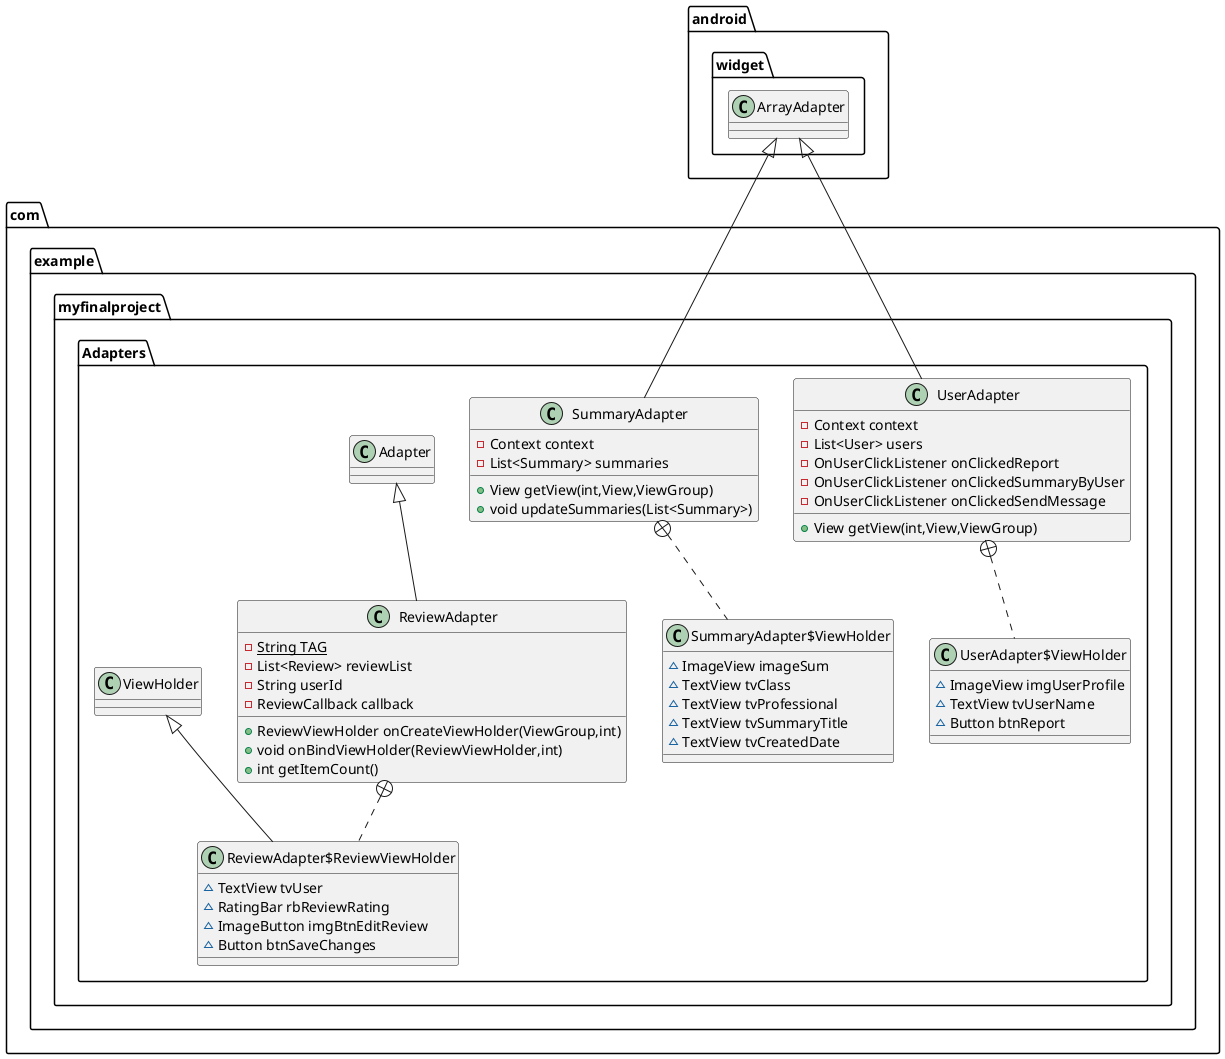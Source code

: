 @startuml
class com.example.myfinalproject.Adapters.UserAdapter {
- Context context
- List<User> users
- OnUserClickListener onClickedReport
- OnUserClickListener onClickedSummaryByUser
- OnUserClickListener onClickedSendMessage
+ View getView(int,View,ViewGroup)
}


class com.example.myfinalproject.Adapters.UserAdapter$ViewHolder {
~ ImageView imgUserProfile
~ TextView tvUserName
~ Button btnReport
}

class com.example.myfinalproject.Adapters.ReviewAdapter {
- {static} String TAG
- List<Review> reviewList
- String userId
- ReviewCallback callback
+ ReviewViewHolder onCreateViewHolder(ViewGroup,int)
+ void onBindViewHolder(ReviewViewHolder,int)
+ int getItemCount()
}


class com.example.myfinalproject.Adapters.ReviewAdapter$ReviewViewHolder {
~ TextView tvUser
~ RatingBar rbReviewRating
~ ImageButton imgBtnEditReview
~ Button btnSaveChanges
}

class com.example.myfinalproject.Adapters.SummaryAdapter {
- Context context
- List<Summary> summaries
+ View getView(int,View,ViewGroup)
+ void updateSummaries(List<Summary>)
}


class com.example.myfinalproject.Adapters.SummaryAdapter$ViewHolder {
~ ImageView imageSum
~ TextView tvClass
~ TextView tvProfessional
~ TextView tvSummaryTitle
~ TextView tvCreatedDate
}



android.widget.ArrayAdapter <|-- com.example.myfinalproject.Adapters.UserAdapter
com.example.myfinalproject.Adapters.UserAdapter +.. com.example.myfinalproject.Adapters.UserAdapter$ViewHolder
com.example.myfinalproject.Adapters.Adapter <|-- com.example.myfinalproject.Adapters.ReviewAdapter
com.example.myfinalproject.Adapters.ReviewAdapter +.. com.example.myfinalproject.Adapters.ReviewAdapter$ReviewViewHolder
com.example.myfinalproject.Adapters.ViewHolder <|-- com.example.myfinalproject.Adapters.ReviewAdapter$ReviewViewHolder
android.widget.ArrayAdapter <|-- com.example.myfinalproject.Adapters.SummaryAdapter
com.example.myfinalproject.Adapters.SummaryAdapter +.. com.example.myfinalproject.Adapters.SummaryAdapter$ViewHolder
@enduml